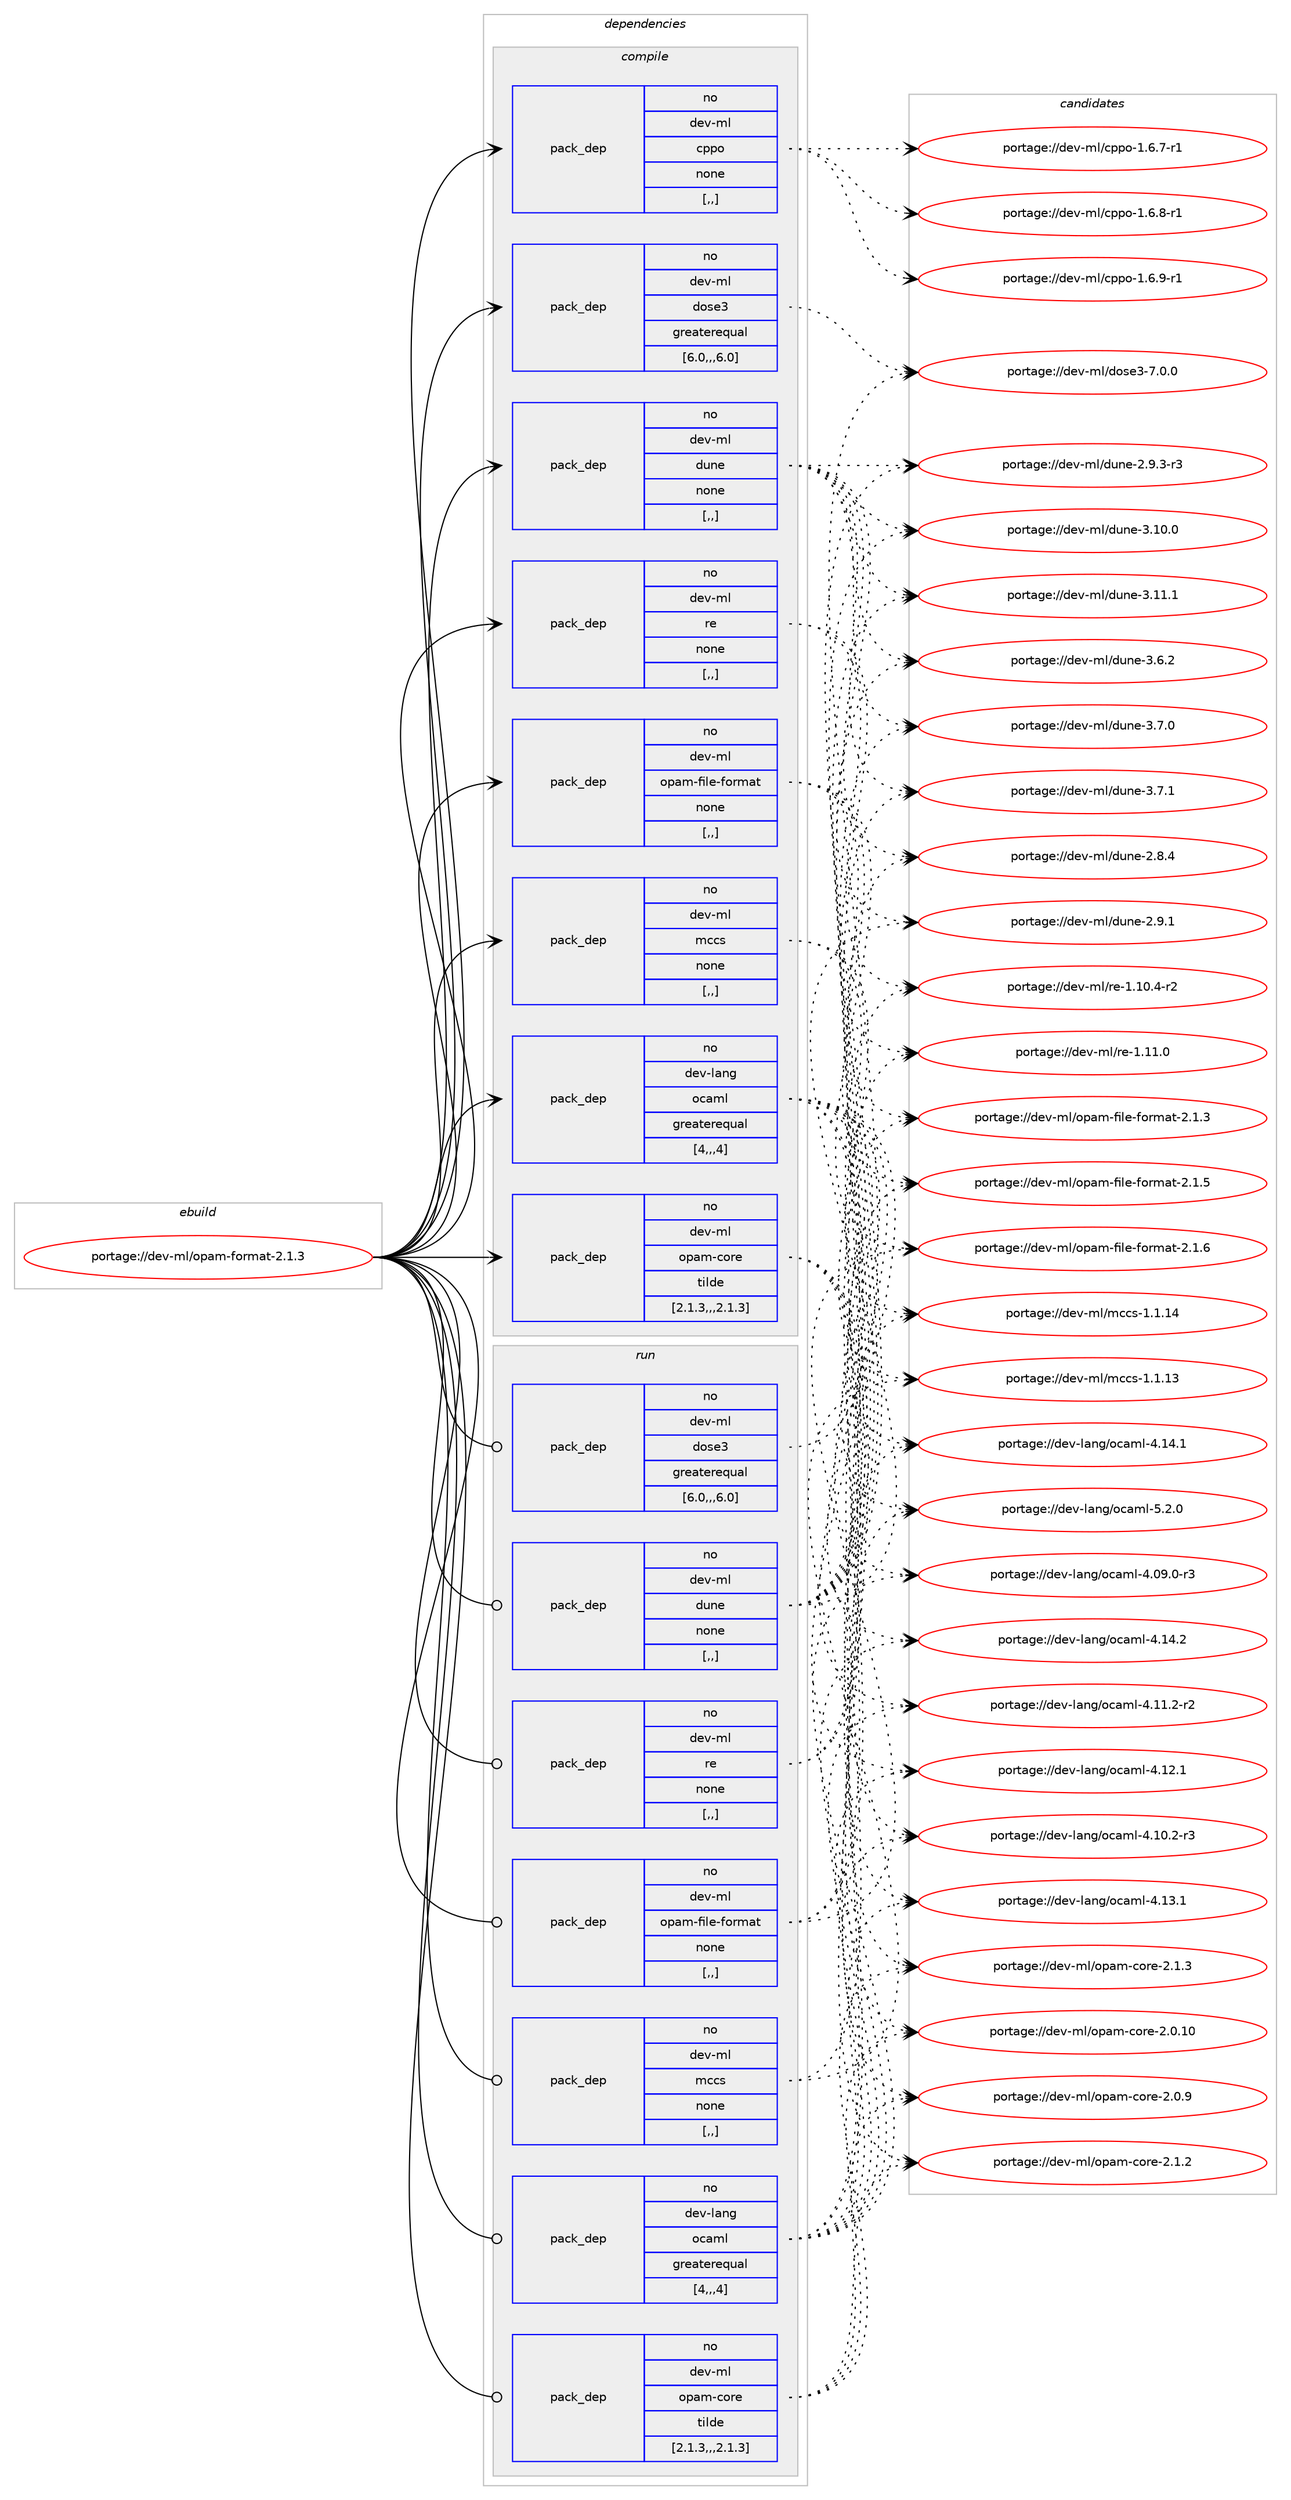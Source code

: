 digraph prolog {

# *************
# Graph options
# *************

newrank=true;
concentrate=true;
compound=true;
graph [rankdir=LR,fontname=Helvetica,fontsize=10,ranksep=1.5];#, ranksep=2.5, nodesep=0.2];
edge  [arrowhead=vee];
node  [fontname=Helvetica,fontsize=10];

# **********
# The ebuild
# **********

subgraph cluster_leftcol {
color=gray;
rank=same;
label=<<i>ebuild</i>>;
id [label="portage://dev-ml/opam-format-2.1.3", color=red, width=4, href="../dev-ml/opam-format-2.1.3.svg"];
}

# ****************
# The dependencies
# ****************

subgraph cluster_midcol {
color=gray;
label=<<i>dependencies</i>>;
subgraph cluster_compile {
fillcolor="#eeeeee";
style=filled;
label=<<i>compile</i>>;
subgraph pack88517 {
dependency118552 [label=<<TABLE BORDER="0" CELLBORDER="1" CELLSPACING="0" CELLPADDING="4" WIDTH="220"><TR><TD ROWSPAN="6" CELLPADDING="30">pack_dep</TD></TR><TR><TD WIDTH="110">no</TD></TR><TR><TD>dev-lang</TD></TR><TR><TD>ocaml</TD></TR><TR><TD>greaterequal</TD></TR><TR><TD>[4,,,4]</TD></TR></TABLE>>, shape=none, color=blue];
}
id:e -> dependency118552:w [weight=20,style="solid",arrowhead="vee"];
subgraph pack88518 {
dependency118553 [label=<<TABLE BORDER="0" CELLBORDER="1" CELLSPACING="0" CELLPADDING="4" WIDTH="220"><TR><TD ROWSPAN="6" CELLPADDING="30">pack_dep</TD></TR><TR><TD WIDTH="110">no</TD></TR><TR><TD>dev-ml</TD></TR><TR><TD>cppo</TD></TR><TR><TD>none</TD></TR><TR><TD>[,,]</TD></TR></TABLE>>, shape=none, color=blue];
}
id:e -> dependency118553:w [weight=20,style="solid",arrowhead="vee"];
subgraph pack88519 {
dependency118554 [label=<<TABLE BORDER="0" CELLBORDER="1" CELLSPACING="0" CELLPADDING="4" WIDTH="220"><TR><TD ROWSPAN="6" CELLPADDING="30">pack_dep</TD></TR><TR><TD WIDTH="110">no</TD></TR><TR><TD>dev-ml</TD></TR><TR><TD>dose3</TD></TR><TR><TD>greaterequal</TD></TR><TR><TD>[6.0,,,6.0]</TD></TR></TABLE>>, shape=none, color=blue];
}
id:e -> dependency118554:w [weight=20,style="solid",arrowhead="vee"];
subgraph pack88520 {
dependency118555 [label=<<TABLE BORDER="0" CELLBORDER="1" CELLSPACING="0" CELLPADDING="4" WIDTH="220"><TR><TD ROWSPAN="6" CELLPADDING="30">pack_dep</TD></TR><TR><TD WIDTH="110">no</TD></TR><TR><TD>dev-ml</TD></TR><TR><TD>dune</TD></TR><TR><TD>none</TD></TR><TR><TD>[,,]</TD></TR></TABLE>>, shape=none, color=blue];
}
id:e -> dependency118555:w [weight=20,style="solid",arrowhead="vee"];
subgraph pack88521 {
dependency118556 [label=<<TABLE BORDER="0" CELLBORDER="1" CELLSPACING="0" CELLPADDING="4" WIDTH="220"><TR><TD ROWSPAN="6" CELLPADDING="30">pack_dep</TD></TR><TR><TD WIDTH="110">no</TD></TR><TR><TD>dev-ml</TD></TR><TR><TD>mccs</TD></TR><TR><TD>none</TD></TR><TR><TD>[,,]</TD></TR></TABLE>>, shape=none, color=blue];
}
id:e -> dependency118556:w [weight=20,style="solid",arrowhead="vee"];
subgraph pack88522 {
dependency118557 [label=<<TABLE BORDER="0" CELLBORDER="1" CELLSPACING="0" CELLPADDING="4" WIDTH="220"><TR><TD ROWSPAN="6" CELLPADDING="30">pack_dep</TD></TR><TR><TD WIDTH="110">no</TD></TR><TR><TD>dev-ml</TD></TR><TR><TD>opam-core</TD></TR><TR><TD>tilde</TD></TR><TR><TD>[2.1.3,,,2.1.3]</TD></TR></TABLE>>, shape=none, color=blue];
}
id:e -> dependency118557:w [weight=20,style="solid",arrowhead="vee"];
subgraph pack88523 {
dependency118558 [label=<<TABLE BORDER="0" CELLBORDER="1" CELLSPACING="0" CELLPADDING="4" WIDTH="220"><TR><TD ROWSPAN="6" CELLPADDING="30">pack_dep</TD></TR><TR><TD WIDTH="110">no</TD></TR><TR><TD>dev-ml</TD></TR><TR><TD>opam-file-format</TD></TR><TR><TD>none</TD></TR><TR><TD>[,,]</TD></TR></TABLE>>, shape=none, color=blue];
}
id:e -> dependency118558:w [weight=20,style="solid",arrowhead="vee"];
subgraph pack88524 {
dependency118559 [label=<<TABLE BORDER="0" CELLBORDER="1" CELLSPACING="0" CELLPADDING="4" WIDTH="220"><TR><TD ROWSPAN="6" CELLPADDING="30">pack_dep</TD></TR><TR><TD WIDTH="110">no</TD></TR><TR><TD>dev-ml</TD></TR><TR><TD>re</TD></TR><TR><TD>none</TD></TR><TR><TD>[,,]</TD></TR></TABLE>>, shape=none, color=blue];
}
id:e -> dependency118559:w [weight=20,style="solid",arrowhead="vee"];
}
subgraph cluster_compileandrun {
fillcolor="#eeeeee";
style=filled;
label=<<i>compile and run</i>>;
}
subgraph cluster_run {
fillcolor="#eeeeee";
style=filled;
label=<<i>run</i>>;
subgraph pack88525 {
dependency118560 [label=<<TABLE BORDER="0" CELLBORDER="1" CELLSPACING="0" CELLPADDING="4" WIDTH="220"><TR><TD ROWSPAN="6" CELLPADDING="30">pack_dep</TD></TR><TR><TD WIDTH="110">no</TD></TR><TR><TD>dev-lang</TD></TR><TR><TD>ocaml</TD></TR><TR><TD>greaterequal</TD></TR><TR><TD>[4,,,4]</TD></TR></TABLE>>, shape=none, color=blue];
}
id:e -> dependency118560:w [weight=20,style="solid",arrowhead="odot"];
subgraph pack88526 {
dependency118561 [label=<<TABLE BORDER="0" CELLBORDER="1" CELLSPACING="0" CELLPADDING="4" WIDTH="220"><TR><TD ROWSPAN="6" CELLPADDING="30">pack_dep</TD></TR><TR><TD WIDTH="110">no</TD></TR><TR><TD>dev-ml</TD></TR><TR><TD>dose3</TD></TR><TR><TD>greaterequal</TD></TR><TR><TD>[6.0,,,6.0]</TD></TR></TABLE>>, shape=none, color=blue];
}
id:e -> dependency118561:w [weight=20,style="solid",arrowhead="odot"];
subgraph pack88527 {
dependency118562 [label=<<TABLE BORDER="0" CELLBORDER="1" CELLSPACING="0" CELLPADDING="4" WIDTH="220"><TR><TD ROWSPAN="6" CELLPADDING="30">pack_dep</TD></TR><TR><TD WIDTH="110">no</TD></TR><TR><TD>dev-ml</TD></TR><TR><TD>dune</TD></TR><TR><TD>none</TD></TR><TR><TD>[,,]</TD></TR></TABLE>>, shape=none, color=blue];
}
id:e -> dependency118562:w [weight=20,style="solid",arrowhead="odot"];
subgraph pack88528 {
dependency118563 [label=<<TABLE BORDER="0" CELLBORDER="1" CELLSPACING="0" CELLPADDING="4" WIDTH="220"><TR><TD ROWSPAN="6" CELLPADDING="30">pack_dep</TD></TR><TR><TD WIDTH="110">no</TD></TR><TR><TD>dev-ml</TD></TR><TR><TD>mccs</TD></TR><TR><TD>none</TD></TR><TR><TD>[,,]</TD></TR></TABLE>>, shape=none, color=blue];
}
id:e -> dependency118563:w [weight=20,style="solid",arrowhead="odot"];
subgraph pack88529 {
dependency118564 [label=<<TABLE BORDER="0" CELLBORDER="1" CELLSPACING="0" CELLPADDING="4" WIDTH="220"><TR><TD ROWSPAN="6" CELLPADDING="30">pack_dep</TD></TR><TR><TD WIDTH="110">no</TD></TR><TR><TD>dev-ml</TD></TR><TR><TD>opam-core</TD></TR><TR><TD>tilde</TD></TR><TR><TD>[2.1.3,,,2.1.3]</TD></TR></TABLE>>, shape=none, color=blue];
}
id:e -> dependency118564:w [weight=20,style="solid",arrowhead="odot"];
subgraph pack88530 {
dependency118565 [label=<<TABLE BORDER="0" CELLBORDER="1" CELLSPACING="0" CELLPADDING="4" WIDTH="220"><TR><TD ROWSPAN="6" CELLPADDING="30">pack_dep</TD></TR><TR><TD WIDTH="110">no</TD></TR><TR><TD>dev-ml</TD></TR><TR><TD>opam-file-format</TD></TR><TR><TD>none</TD></TR><TR><TD>[,,]</TD></TR></TABLE>>, shape=none, color=blue];
}
id:e -> dependency118565:w [weight=20,style="solid",arrowhead="odot"];
subgraph pack88531 {
dependency118566 [label=<<TABLE BORDER="0" CELLBORDER="1" CELLSPACING="0" CELLPADDING="4" WIDTH="220"><TR><TD ROWSPAN="6" CELLPADDING="30">pack_dep</TD></TR><TR><TD WIDTH="110">no</TD></TR><TR><TD>dev-ml</TD></TR><TR><TD>re</TD></TR><TR><TD>none</TD></TR><TR><TD>[,,]</TD></TR></TABLE>>, shape=none, color=blue];
}
id:e -> dependency118566:w [weight=20,style="solid",arrowhead="odot"];
}
}

# **************
# The candidates
# **************

subgraph cluster_choices {
rank=same;
color=gray;
label=<<i>candidates</i>>;

subgraph choice88517 {
color=black;
nodesep=1;
choice1001011184510897110103471119997109108455246485746484511451 [label="portage://dev-lang/ocaml-4.09.0-r3", color=red, width=4,href="../dev-lang/ocaml-4.09.0-r3.svg"];
choice1001011184510897110103471119997109108455246494846504511451 [label="portage://dev-lang/ocaml-4.10.2-r3", color=red, width=4,href="../dev-lang/ocaml-4.10.2-r3.svg"];
choice1001011184510897110103471119997109108455246494946504511450 [label="portage://dev-lang/ocaml-4.11.2-r2", color=red, width=4,href="../dev-lang/ocaml-4.11.2-r2.svg"];
choice100101118451089711010347111999710910845524649504649 [label="portage://dev-lang/ocaml-4.12.1", color=red, width=4,href="../dev-lang/ocaml-4.12.1.svg"];
choice100101118451089711010347111999710910845524649514649 [label="portage://dev-lang/ocaml-4.13.1", color=red, width=4,href="../dev-lang/ocaml-4.13.1.svg"];
choice100101118451089711010347111999710910845524649524649 [label="portage://dev-lang/ocaml-4.14.1", color=red, width=4,href="../dev-lang/ocaml-4.14.1.svg"];
choice100101118451089711010347111999710910845524649524650 [label="portage://dev-lang/ocaml-4.14.2", color=red, width=4,href="../dev-lang/ocaml-4.14.2.svg"];
choice1001011184510897110103471119997109108455346504648 [label="portage://dev-lang/ocaml-5.2.0", color=red, width=4,href="../dev-lang/ocaml-5.2.0.svg"];
dependency118552:e -> choice1001011184510897110103471119997109108455246485746484511451:w [style=dotted,weight="100"];
dependency118552:e -> choice1001011184510897110103471119997109108455246494846504511451:w [style=dotted,weight="100"];
dependency118552:e -> choice1001011184510897110103471119997109108455246494946504511450:w [style=dotted,weight="100"];
dependency118552:e -> choice100101118451089711010347111999710910845524649504649:w [style=dotted,weight="100"];
dependency118552:e -> choice100101118451089711010347111999710910845524649514649:w [style=dotted,weight="100"];
dependency118552:e -> choice100101118451089711010347111999710910845524649524649:w [style=dotted,weight="100"];
dependency118552:e -> choice100101118451089711010347111999710910845524649524650:w [style=dotted,weight="100"];
dependency118552:e -> choice1001011184510897110103471119997109108455346504648:w [style=dotted,weight="100"];
}
subgraph choice88518 {
color=black;
nodesep=1;
choice1001011184510910847991121121114549465446554511449 [label="portage://dev-ml/cppo-1.6.7-r1", color=red, width=4,href="../dev-ml/cppo-1.6.7-r1.svg"];
choice1001011184510910847991121121114549465446564511449 [label="portage://dev-ml/cppo-1.6.8-r1", color=red, width=4,href="../dev-ml/cppo-1.6.8-r1.svg"];
choice1001011184510910847991121121114549465446574511449 [label="portage://dev-ml/cppo-1.6.9-r1", color=red, width=4,href="../dev-ml/cppo-1.6.9-r1.svg"];
dependency118553:e -> choice1001011184510910847991121121114549465446554511449:w [style=dotted,weight="100"];
dependency118553:e -> choice1001011184510910847991121121114549465446564511449:w [style=dotted,weight="100"];
dependency118553:e -> choice1001011184510910847991121121114549465446574511449:w [style=dotted,weight="100"];
}
subgraph choice88519 {
color=black;
nodesep=1;
choice100101118451091084710011111510151455546484648 [label="portage://dev-ml/dose3-7.0.0", color=red, width=4,href="../dev-ml/dose3-7.0.0.svg"];
dependency118554:e -> choice100101118451091084710011111510151455546484648:w [style=dotted,weight="100"];
}
subgraph choice88520 {
color=black;
nodesep=1;
choice1001011184510910847100117110101455046564652 [label="portage://dev-ml/dune-2.8.4", color=red, width=4,href="../dev-ml/dune-2.8.4.svg"];
choice1001011184510910847100117110101455046574649 [label="portage://dev-ml/dune-2.9.1", color=red, width=4,href="../dev-ml/dune-2.9.1.svg"];
choice10010111845109108471001171101014550465746514511451 [label="portage://dev-ml/dune-2.9.3-r3", color=red, width=4,href="../dev-ml/dune-2.9.3-r3.svg"];
choice100101118451091084710011711010145514649484648 [label="portage://dev-ml/dune-3.10.0", color=red, width=4,href="../dev-ml/dune-3.10.0.svg"];
choice100101118451091084710011711010145514649494649 [label="portage://dev-ml/dune-3.11.1", color=red, width=4,href="../dev-ml/dune-3.11.1.svg"];
choice1001011184510910847100117110101455146544650 [label="portage://dev-ml/dune-3.6.2", color=red, width=4,href="../dev-ml/dune-3.6.2.svg"];
choice1001011184510910847100117110101455146554648 [label="portage://dev-ml/dune-3.7.0", color=red, width=4,href="../dev-ml/dune-3.7.0.svg"];
choice1001011184510910847100117110101455146554649 [label="portage://dev-ml/dune-3.7.1", color=red, width=4,href="../dev-ml/dune-3.7.1.svg"];
dependency118555:e -> choice1001011184510910847100117110101455046564652:w [style=dotted,weight="100"];
dependency118555:e -> choice1001011184510910847100117110101455046574649:w [style=dotted,weight="100"];
dependency118555:e -> choice10010111845109108471001171101014550465746514511451:w [style=dotted,weight="100"];
dependency118555:e -> choice100101118451091084710011711010145514649484648:w [style=dotted,weight="100"];
dependency118555:e -> choice100101118451091084710011711010145514649494649:w [style=dotted,weight="100"];
dependency118555:e -> choice1001011184510910847100117110101455146544650:w [style=dotted,weight="100"];
dependency118555:e -> choice1001011184510910847100117110101455146554648:w [style=dotted,weight="100"];
dependency118555:e -> choice1001011184510910847100117110101455146554649:w [style=dotted,weight="100"];
}
subgraph choice88521 {
color=black;
nodesep=1;
choice1001011184510910847109999911545494649464951 [label="portage://dev-ml/mccs-1.1.13", color=red, width=4,href="../dev-ml/mccs-1.1.13.svg"];
choice1001011184510910847109999911545494649464952 [label="portage://dev-ml/mccs-1.1.14", color=red, width=4,href="../dev-ml/mccs-1.1.14.svg"];
dependency118556:e -> choice1001011184510910847109999911545494649464951:w [style=dotted,weight="100"];
dependency118556:e -> choice1001011184510910847109999911545494649464952:w [style=dotted,weight="100"];
}
subgraph choice88522 {
color=black;
nodesep=1;
choice100101118451091084711111297109459911111410145504648464948 [label="portage://dev-ml/opam-core-2.0.10", color=red, width=4,href="../dev-ml/opam-core-2.0.10.svg"];
choice1001011184510910847111112971094599111114101455046484657 [label="portage://dev-ml/opam-core-2.0.9", color=red, width=4,href="../dev-ml/opam-core-2.0.9.svg"];
choice1001011184510910847111112971094599111114101455046494650 [label="portage://dev-ml/opam-core-2.1.2", color=red, width=4,href="../dev-ml/opam-core-2.1.2.svg"];
choice1001011184510910847111112971094599111114101455046494651 [label="portage://dev-ml/opam-core-2.1.3", color=red, width=4,href="../dev-ml/opam-core-2.1.3.svg"];
dependency118557:e -> choice100101118451091084711111297109459911111410145504648464948:w [style=dotted,weight="100"];
dependency118557:e -> choice1001011184510910847111112971094599111114101455046484657:w [style=dotted,weight="100"];
dependency118557:e -> choice1001011184510910847111112971094599111114101455046494650:w [style=dotted,weight="100"];
dependency118557:e -> choice1001011184510910847111112971094599111114101455046494651:w [style=dotted,weight="100"];
}
subgraph choice88523 {
color=black;
nodesep=1;
choice100101118451091084711111297109451021051081014510211111410997116455046494651 [label="portage://dev-ml/opam-file-format-2.1.3", color=red, width=4,href="../dev-ml/opam-file-format-2.1.3.svg"];
choice100101118451091084711111297109451021051081014510211111410997116455046494653 [label="portage://dev-ml/opam-file-format-2.1.5", color=red, width=4,href="../dev-ml/opam-file-format-2.1.5.svg"];
choice100101118451091084711111297109451021051081014510211111410997116455046494654 [label="portage://dev-ml/opam-file-format-2.1.6", color=red, width=4,href="../dev-ml/opam-file-format-2.1.6.svg"];
dependency118558:e -> choice100101118451091084711111297109451021051081014510211111410997116455046494651:w [style=dotted,weight="100"];
dependency118558:e -> choice100101118451091084711111297109451021051081014510211111410997116455046494653:w [style=dotted,weight="100"];
dependency118558:e -> choice100101118451091084711111297109451021051081014510211111410997116455046494654:w [style=dotted,weight="100"];
}
subgraph choice88524 {
color=black;
nodesep=1;
choice1001011184510910847114101454946494846524511450 [label="portage://dev-ml/re-1.10.4-r2", color=red, width=4,href="../dev-ml/re-1.10.4-r2.svg"];
choice100101118451091084711410145494649494648 [label="portage://dev-ml/re-1.11.0", color=red, width=4,href="../dev-ml/re-1.11.0.svg"];
dependency118559:e -> choice1001011184510910847114101454946494846524511450:w [style=dotted,weight="100"];
dependency118559:e -> choice100101118451091084711410145494649494648:w [style=dotted,weight="100"];
}
subgraph choice88525 {
color=black;
nodesep=1;
choice1001011184510897110103471119997109108455246485746484511451 [label="portage://dev-lang/ocaml-4.09.0-r3", color=red, width=4,href="../dev-lang/ocaml-4.09.0-r3.svg"];
choice1001011184510897110103471119997109108455246494846504511451 [label="portage://dev-lang/ocaml-4.10.2-r3", color=red, width=4,href="../dev-lang/ocaml-4.10.2-r3.svg"];
choice1001011184510897110103471119997109108455246494946504511450 [label="portage://dev-lang/ocaml-4.11.2-r2", color=red, width=4,href="../dev-lang/ocaml-4.11.2-r2.svg"];
choice100101118451089711010347111999710910845524649504649 [label="portage://dev-lang/ocaml-4.12.1", color=red, width=4,href="../dev-lang/ocaml-4.12.1.svg"];
choice100101118451089711010347111999710910845524649514649 [label="portage://dev-lang/ocaml-4.13.1", color=red, width=4,href="../dev-lang/ocaml-4.13.1.svg"];
choice100101118451089711010347111999710910845524649524649 [label="portage://dev-lang/ocaml-4.14.1", color=red, width=4,href="../dev-lang/ocaml-4.14.1.svg"];
choice100101118451089711010347111999710910845524649524650 [label="portage://dev-lang/ocaml-4.14.2", color=red, width=4,href="../dev-lang/ocaml-4.14.2.svg"];
choice1001011184510897110103471119997109108455346504648 [label="portage://dev-lang/ocaml-5.2.0", color=red, width=4,href="../dev-lang/ocaml-5.2.0.svg"];
dependency118560:e -> choice1001011184510897110103471119997109108455246485746484511451:w [style=dotted,weight="100"];
dependency118560:e -> choice1001011184510897110103471119997109108455246494846504511451:w [style=dotted,weight="100"];
dependency118560:e -> choice1001011184510897110103471119997109108455246494946504511450:w [style=dotted,weight="100"];
dependency118560:e -> choice100101118451089711010347111999710910845524649504649:w [style=dotted,weight="100"];
dependency118560:e -> choice100101118451089711010347111999710910845524649514649:w [style=dotted,weight="100"];
dependency118560:e -> choice100101118451089711010347111999710910845524649524649:w [style=dotted,weight="100"];
dependency118560:e -> choice100101118451089711010347111999710910845524649524650:w [style=dotted,weight="100"];
dependency118560:e -> choice1001011184510897110103471119997109108455346504648:w [style=dotted,weight="100"];
}
subgraph choice88526 {
color=black;
nodesep=1;
choice100101118451091084710011111510151455546484648 [label="portage://dev-ml/dose3-7.0.0", color=red, width=4,href="../dev-ml/dose3-7.0.0.svg"];
dependency118561:e -> choice100101118451091084710011111510151455546484648:w [style=dotted,weight="100"];
}
subgraph choice88527 {
color=black;
nodesep=1;
choice1001011184510910847100117110101455046564652 [label="portage://dev-ml/dune-2.8.4", color=red, width=4,href="../dev-ml/dune-2.8.4.svg"];
choice1001011184510910847100117110101455046574649 [label="portage://dev-ml/dune-2.9.1", color=red, width=4,href="../dev-ml/dune-2.9.1.svg"];
choice10010111845109108471001171101014550465746514511451 [label="portage://dev-ml/dune-2.9.3-r3", color=red, width=4,href="../dev-ml/dune-2.9.3-r3.svg"];
choice100101118451091084710011711010145514649484648 [label="portage://dev-ml/dune-3.10.0", color=red, width=4,href="../dev-ml/dune-3.10.0.svg"];
choice100101118451091084710011711010145514649494649 [label="portage://dev-ml/dune-3.11.1", color=red, width=4,href="../dev-ml/dune-3.11.1.svg"];
choice1001011184510910847100117110101455146544650 [label="portage://dev-ml/dune-3.6.2", color=red, width=4,href="../dev-ml/dune-3.6.2.svg"];
choice1001011184510910847100117110101455146554648 [label="portage://dev-ml/dune-3.7.0", color=red, width=4,href="../dev-ml/dune-3.7.0.svg"];
choice1001011184510910847100117110101455146554649 [label="portage://dev-ml/dune-3.7.1", color=red, width=4,href="../dev-ml/dune-3.7.1.svg"];
dependency118562:e -> choice1001011184510910847100117110101455046564652:w [style=dotted,weight="100"];
dependency118562:e -> choice1001011184510910847100117110101455046574649:w [style=dotted,weight="100"];
dependency118562:e -> choice10010111845109108471001171101014550465746514511451:w [style=dotted,weight="100"];
dependency118562:e -> choice100101118451091084710011711010145514649484648:w [style=dotted,weight="100"];
dependency118562:e -> choice100101118451091084710011711010145514649494649:w [style=dotted,weight="100"];
dependency118562:e -> choice1001011184510910847100117110101455146544650:w [style=dotted,weight="100"];
dependency118562:e -> choice1001011184510910847100117110101455146554648:w [style=dotted,weight="100"];
dependency118562:e -> choice1001011184510910847100117110101455146554649:w [style=dotted,weight="100"];
}
subgraph choice88528 {
color=black;
nodesep=1;
choice1001011184510910847109999911545494649464951 [label="portage://dev-ml/mccs-1.1.13", color=red, width=4,href="../dev-ml/mccs-1.1.13.svg"];
choice1001011184510910847109999911545494649464952 [label="portage://dev-ml/mccs-1.1.14", color=red, width=4,href="../dev-ml/mccs-1.1.14.svg"];
dependency118563:e -> choice1001011184510910847109999911545494649464951:w [style=dotted,weight="100"];
dependency118563:e -> choice1001011184510910847109999911545494649464952:w [style=dotted,weight="100"];
}
subgraph choice88529 {
color=black;
nodesep=1;
choice100101118451091084711111297109459911111410145504648464948 [label="portage://dev-ml/opam-core-2.0.10", color=red, width=4,href="../dev-ml/opam-core-2.0.10.svg"];
choice1001011184510910847111112971094599111114101455046484657 [label="portage://dev-ml/opam-core-2.0.9", color=red, width=4,href="../dev-ml/opam-core-2.0.9.svg"];
choice1001011184510910847111112971094599111114101455046494650 [label="portage://dev-ml/opam-core-2.1.2", color=red, width=4,href="../dev-ml/opam-core-2.1.2.svg"];
choice1001011184510910847111112971094599111114101455046494651 [label="portage://dev-ml/opam-core-2.1.3", color=red, width=4,href="../dev-ml/opam-core-2.1.3.svg"];
dependency118564:e -> choice100101118451091084711111297109459911111410145504648464948:w [style=dotted,weight="100"];
dependency118564:e -> choice1001011184510910847111112971094599111114101455046484657:w [style=dotted,weight="100"];
dependency118564:e -> choice1001011184510910847111112971094599111114101455046494650:w [style=dotted,weight="100"];
dependency118564:e -> choice1001011184510910847111112971094599111114101455046494651:w [style=dotted,weight="100"];
}
subgraph choice88530 {
color=black;
nodesep=1;
choice100101118451091084711111297109451021051081014510211111410997116455046494651 [label="portage://dev-ml/opam-file-format-2.1.3", color=red, width=4,href="../dev-ml/opam-file-format-2.1.3.svg"];
choice100101118451091084711111297109451021051081014510211111410997116455046494653 [label="portage://dev-ml/opam-file-format-2.1.5", color=red, width=4,href="../dev-ml/opam-file-format-2.1.5.svg"];
choice100101118451091084711111297109451021051081014510211111410997116455046494654 [label="portage://dev-ml/opam-file-format-2.1.6", color=red, width=4,href="../dev-ml/opam-file-format-2.1.6.svg"];
dependency118565:e -> choice100101118451091084711111297109451021051081014510211111410997116455046494651:w [style=dotted,weight="100"];
dependency118565:e -> choice100101118451091084711111297109451021051081014510211111410997116455046494653:w [style=dotted,weight="100"];
dependency118565:e -> choice100101118451091084711111297109451021051081014510211111410997116455046494654:w [style=dotted,weight="100"];
}
subgraph choice88531 {
color=black;
nodesep=1;
choice1001011184510910847114101454946494846524511450 [label="portage://dev-ml/re-1.10.4-r2", color=red, width=4,href="../dev-ml/re-1.10.4-r2.svg"];
choice100101118451091084711410145494649494648 [label="portage://dev-ml/re-1.11.0", color=red, width=4,href="../dev-ml/re-1.11.0.svg"];
dependency118566:e -> choice1001011184510910847114101454946494846524511450:w [style=dotted,weight="100"];
dependency118566:e -> choice100101118451091084711410145494649494648:w [style=dotted,weight="100"];
}
}

}

